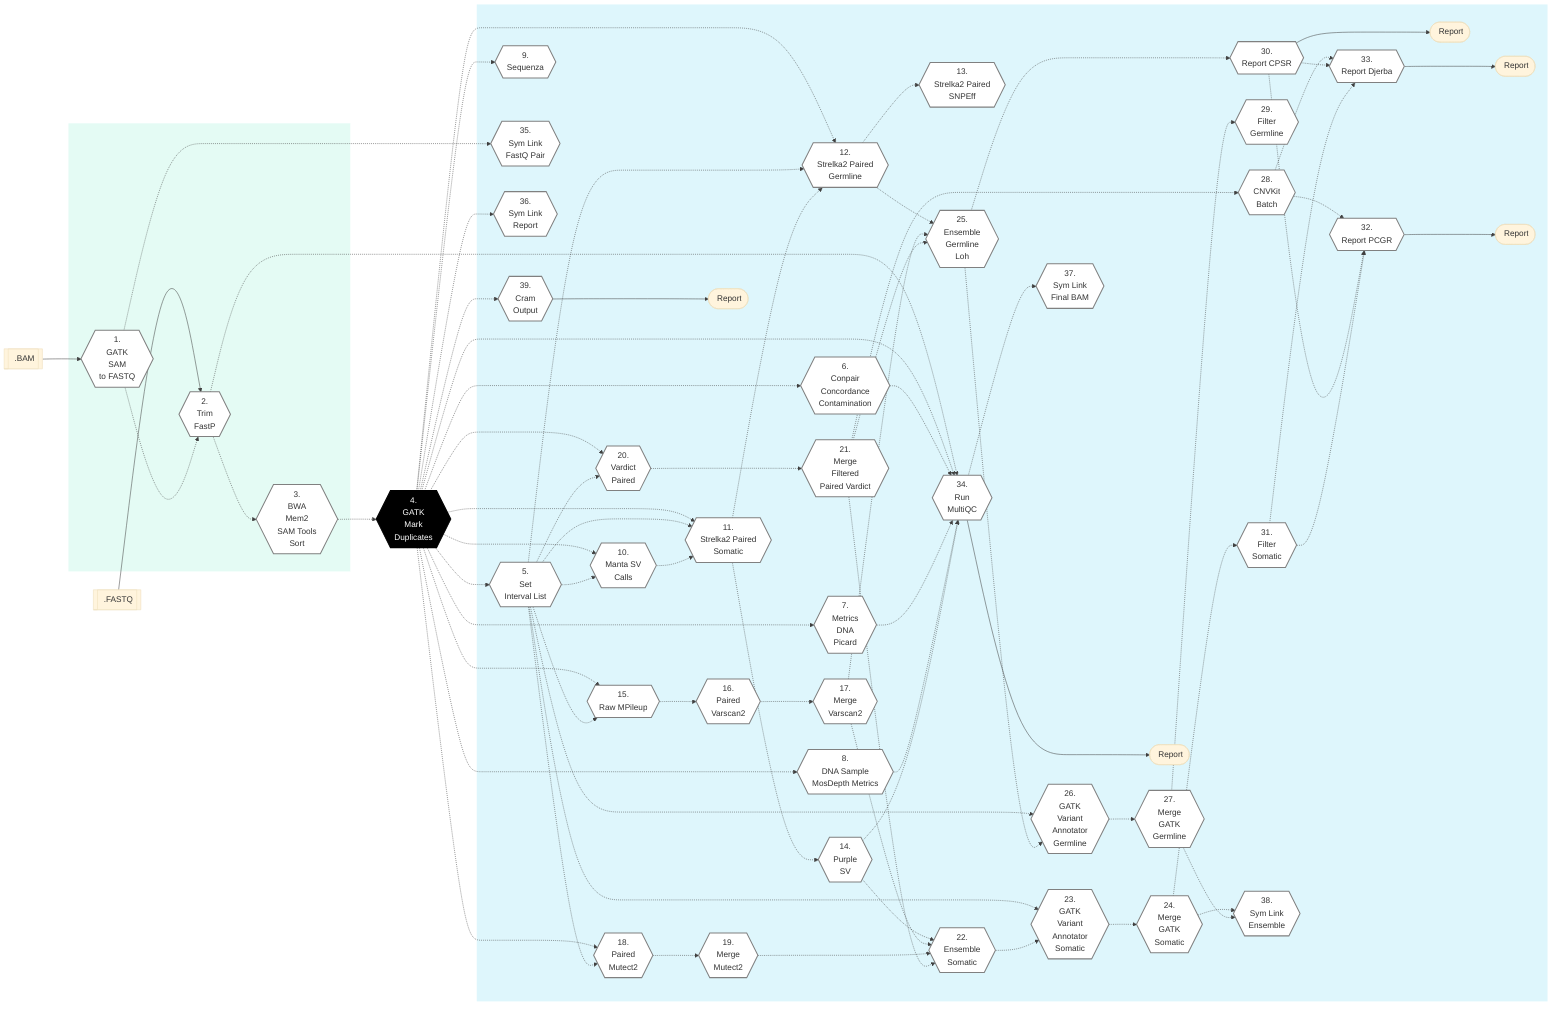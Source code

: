 %%{init: {'theme': 'base', 'themeVariables': { 'lineColor': '#404040'}}}%%

        %% GenPipes Schema for dnaseq.py
        %% Ref: https://bitbucket.org/mugqic/genpipes/src/master/pipelines/dnaseq/
        %% Author Shaloo Shalini <shalz@hotmail.com>
        %% -t somatic_ensemble

        graph LR
        Node1{{ 1.<br/> GATK<br/>SAM<br/>to FASTQ }}:::nodefill
        Node2{{ 2.<br/> Trim<br/>FastP }}:::nodefill
        Node3{{ 3.<br/> BWA<br/>Mem2<br/>SAM Tools<br/>Sort }}:::nodefill
        Node4{{ 4.<br/> GATK<br/>Mark<br/>Duplicates }}:::nodefillblack
        Node5{{ 5.<br/> Set<br/>Interval List }}:::nodefill
        Node6{{ 6.<br/> Conpair<br/>Concordance<br/>Contamination }}:::nodefill
        Node7{{ 7.<br/> Metrics<br/>DNA<br/>Picard }}:::nodefill
        Node8{{ 8.<br/> DNA Sample <br/> MosDepth Metrics }}:::nodefill
        Node9{{ 9.<br/> Sequenza }}:::nodefill
        Node10{{ 10.<br/> Manta SV <br/> Calls }}:::nodefill
        Node11{{ 11.<br/> Strelka2 Paired <br/> Somatic }}:::nodefill
        Node12{{ 12.<br/> Strelka2 Paired <br/> Germline }}:::nodefill
        Node13{{ 13.<br/> Strelka2 Paired <br/> SNPEff }}:::nodefill
        Node14{{ 14.<br/> Purple <br/> SV }}:::nodefill
        Node15{{ 15.<br/> Raw MPileup }}:::nodefill
        Node16{{ 16.<br/> Paired<br/>Varscan2 }}:::nodefill
        Node17{{ 17.<br/> Merge<br/>Varscan2 }}:::nodefill
        Node18{{ 18.<br/> Paired<br/>Mutect2 }}:::nodefill
        Node19{{ 19.<br/> Merge<br/>Mutect2 }}:::nodefill
        Node20{{ 20.<br/> Vardict<br/>Paired }}:::nodefill
        Node21{{ 21.<br/> Merge<br/>Filtered<br/>Paired Vardict }}:::nodefill
        Node22{{ 22.<br/> Ensemble<br/>Somatic }}:::nodefill
        Node23{{ 23.<br/> GATK<br/>Variant<br/>Annotator<br/>Somatic }}:::nodefill
        Node24{{ 24.<br/> Merge<br/>GATK<br/>Somatic }}:::nodefill
        Node25{{ 25.<br/> Ensemble<br/>Germline<br/>Loh }}:::nodefill
        Node26{{ 26.<br/> GATK<br/>Variant<br/>Annotator<br/>Germline }}:::nodefill
        Node27{{ 27.<br/> Merge <br/>GATK<br/>Germline }}:::nodefill
        Node28{{ 28.<br/> CNVKit<br/>Batch }}:::nodefill
        Node29{{ 29.<br/> Filter<br/>Germline }}:::nodefill
        Node30{{ 30.<br/> Report CPSR }}:::nodefill
        Node31{{ 31.<br/> Filter<br/>Somatic }}:::nodefill
        Node32{{ 32.<br/> Report PCGR }}:::nodefill
        Node33{{ 33.<br/> Report Djerba }}:::nodefill
        Node34{{ 34.<br/> Run<br/>MultiQC }}:::nodefill
        Node35{{ 35.<br/> Sym Link<br/>FastQ Pair }}:::nodefill
        Node36{{ 36.<br/> Sym Link<br/>Report }}:::nodefill
        Node37{{ 37.<br/> Sym Link<br/>Final BAM  }}:::nodefill
        Node38{{ 38.<br/> Sym Link<br/>Ensemble }}:::nodefill
        Node39{{ 39.<br/> Cram<br/>Output  }}:::nodefill

        Input1[[fa:fa-file-archive-o .BAM]]
        Input2[[fa:fa-file-archive-o .FASTQ]]

        MultiQCOP([fa:fa-sticky-note-o Report ])
        DjerbaReport([fa:fa-sticky-note-o Report ])
        CramOP([fa:fa-sticky-note-o Report ])
        ReportCPSR([fa:fa-sticky-note-o Report ])
        ReportPCGR([fa:fa-sticky-note-o Report ])

        Input1 --> Node1 
        Input2 --> Node2

        Node1 -.-> Node2 -.-> Node3 -.-> Node4
        Node1 -.-> Node35
        Node4 -.-> Node5 & Node6 & Node7 & Node8 & Node9 & Node36 & Node39
        Node4 & Node5 -.-> Node10 & Node15 & Node18 & Node20
        Node4 & Node5 & Node10 -.-> Node11 -.-> Node14
        Node4 & Node5 & Node11 -.-> Node12 -.-> Node13
        Node15 -.-> Node16 -.-> Node17
        Node18 -.-> Node19
        Node20 -.-> Node21
        Node14 & Node17 & Node19 & Node21 -.-> Node22
        Node5 & Node22 -.-> Node23 -.-> Node24 -.-> Node31
        Node12 & Node17 & Node21 -.-> Node25 -.-> Node30
        Node5 & Node25 -.-> Node26 -.-> Node27 -.-> Node29
        Node21 -.-> Node28
        Node28 & Node30 & Node31 -.-> Node32 & Node33
        Node2 & Node4 & Node6 & Node7 & Node8 & Node14-.-> Node34 -.-> Node37
        Node24 & Node27 -.-> Node38
        Node33 ---> DjerbaReport
        Node34 ---> MultiQCOP
        Node39 ---> CramOP
        Node30 ---> ReportCPSR
        Node32 ---> ReportPCGR

        subgraph readSetSteps[" "]
          Node1
          Node2
          Node3
        end
        subgraph sampleSetSteps[" "]
          Node5
          Node6
          Node7
          Node8
          Node9
          Node10
          Node11
          Node12
          Node13
          Node14
          Node15
          Node16
          Node17
          Node18
          Node19
          Node20
          Node21
          Node22
          Node23
          Node24
          Node25
          Node26
          Node27
          Node28
          Node29
          Node30
          Node31
          Node32
          Node33
          Node34
          Node35
          Node36
          Node37
          Node38   
          Node39       
          MultiQCOP
          CramOP
          DjerbaReport
          ReportCPSR
          ReportPCGR
        end

        classDef greenRect fill:#E4FBF4,stroke:white
        class readSetSteps greenRect
        classDef blueRect fill:#DEF6FC,stroke:white
        class sampleSetSteps blueRect
        classDef nodefill fill:#ffffff,stroke:gray,stroke-width:2px
        classDef nodefillblack fill:black,stroke:black,color:white,stroke-width:2px